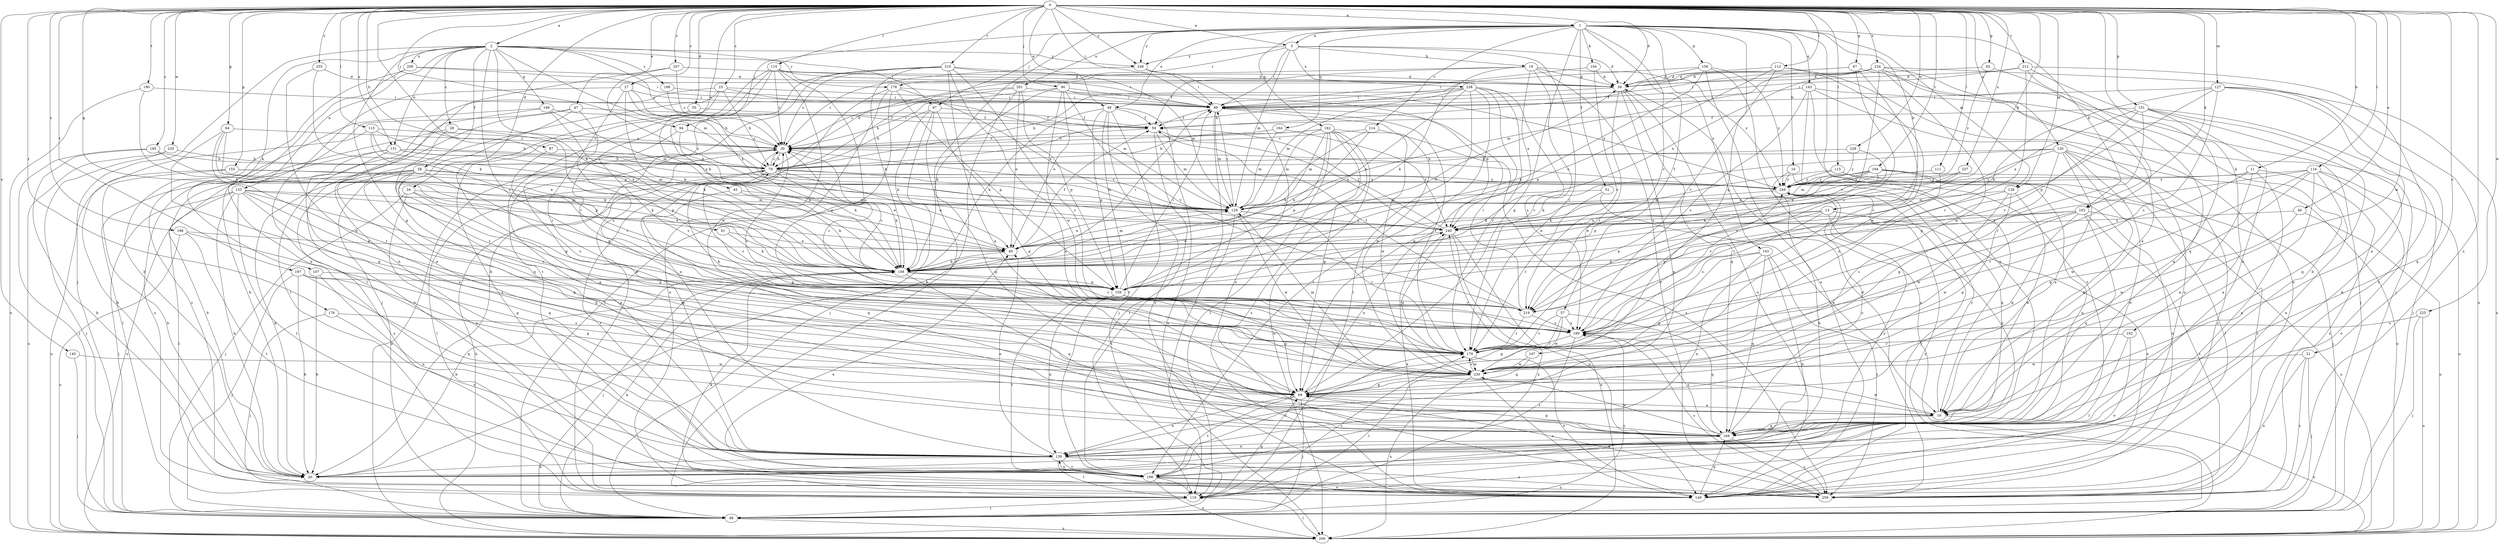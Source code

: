 strict digraph  {
0;
1;
2;
5;
10;
11;
13;
16;
19;
20;
21;
23;
27;
28;
30;
34;
35;
39;
45;
46;
47;
48;
49;
51;
57;
58;
59;
61;
62;
64;
67;
69;
79;
87;
89;
90;
94;
97;
98;
102;
103;
104;
107;
108;
110;
111;
112;
113;
115;
116;
119;
127;
128;
129;
130;
131;
133;
139;
140;
143;
149;
151;
155;
156;
159;
162;
163;
164;
167;
168;
169;
176;
178;
179;
185;
186;
188;
189;
190;
194;
197;
198;
201;
208;
209;
210;
212;
214;
219;
220;
225;
228;
230;
234;
237;
238;
240;
248;
249;
255;
257;
259;
0 -> 1  [label=a];
0 -> 2  [label=a];
0 -> 5  [label=a];
0 -> 11  [label=b];
0 -> 13  [label=b];
0 -> 21  [label=c];
0 -> 23  [label=c];
0 -> 27  [label=c];
0 -> 34  [label=d];
0 -> 35  [label=d];
0 -> 39  [label=d];
0 -> 45  [label=e];
0 -> 46  [label=e];
0 -> 47  [label=e];
0 -> 48  [label=e];
0 -> 61  [label=g];
0 -> 62  [label=g];
0 -> 64  [label=g];
0 -> 67  [label=g];
0 -> 79  [label=h];
0 -> 87  [label=i];
0 -> 89  [label=i];
0 -> 90  [label=j];
0 -> 94  [label=j];
0 -> 102  [label=k];
0 -> 103  [label=k];
0 -> 110  [label=l];
0 -> 111  [label=l];
0 -> 112  [label=l];
0 -> 113  [label=l];
0 -> 115  [label=l];
0 -> 116  [label=l];
0 -> 127  [label=m];
0 -> 128  [label=m];
0 -> 130  [label=n];
0 -> 131  [label=n];
0 -> 140  [label=o];
0 -> 151  [label=p];
0 -> 155  [label=p];
0 -> 176  [label=r];
0 -> 185  [label=s];
0 -> 186  [label=s];
0 -> 190  [label=t];
0 -> 194  [label=t];
0 -> 197  [label=t];
0 -> 210  [label=v];
0 -> 212  [label=v];
0 -> 220  [label=w];
0 -> 225  [label=w];
0 -> 228  [label=w];
0 -> 230  [label=w];
0 -> 234  [label=x];
0 -> 237  [label=x];
0 -> 248  [label=y];
0 -> 255  [label=z];
0 -> 257  [label=z];
0 -> 259  [label=z];
1 -> 5  [label=a];
1 -> 10  [label=a];
1 -> 13  [label=b];
1 -> 16  [label=b];
1 -> 48  [label=e];
1 -> 51  [label=f];
1 -> 57  [label=f];
1 -> 69  [label=g];
1 -> 94  [label=j];
1 -> 97  [label=j];
1 -> 103  [label=k];
1 -> 104  [label=k];
1 -> 119  [label=l];
1 -> 128  [label=m];
1 -> 143  [label=o];
1 -> 156  [label=p];
1 -> 162  [label=q];
1 -> 163  [label=q];
1 -> 164  [label=q];
1 -> 167  [label=q];
1 -> 201  [label=u];
1 -> 214  [label=v];
1 -> 219  [label=v];
1 -> 248  [label=y];
2 -> 28  [label=c];
2 -> 30  [label=c];
2 -> 58  [label=f];
2 -> 69  [label=g];
2 -> 97  [label=j];
2 -> 98  [label=j];
2 -> 107  [label=k];
2 -> 108  [label=k];
2 -> 129  [label=m];
2 -> 131  [label=n];
2 -> 133  [label=n];
2 -> 168  [label=q];
2 -> 178  [label=r];
2 -> 188  [label=s];
2 -> 189  [label=s];
2 -> 208  [label=u];
2 -> 248  [label=y];
5 -> 19  [label=b];
5 -> 39  [label=d];
5 -> 89  [label=i];
5 -> 129  [label=m];
5 -> 178  [label=r];
5 -> 179  [label=r];
5 -> 238  [label=x];
5 -> 248  [label=y];
10 -> 169  [label=q];
10 -> 209  [label=u];
10 -> 230  [label=w];
10 -> 249  [label=y];
11 -> 10  [label=a];
11 -> 139  [label=n];
11 -> 179  [label=r];
11 -> 249  [label=y];
11 -> 259  [label=z];
13 -> 49  [label=e];
13 -> 149  [label=o];
13 -> 159  [label=p];
13 -> 169  [label=q];
13 -> 189  [label=s];
13 -> 240  [label=x];
16 -> 20  [label=b];
16 -> 169  [label=q];
16 -> 249  [label=y];
19 -> 39  [label=d];
19 -> 59  [label=f];
19 -> 79  [label=h];
19 -> 108  [label=k];
19 -> 179  [label=r];
19 -> 240  [label=x];
19 -> 249  [label=y];
19 -> 259  [label=z];
21 -> 98  [label=j];
21 -> 149  [label=o];
21 -> 230  [label=w];
21 -> 259  [label=z];
23 -> 79  [label=h];
23 -> 89  [label=i];
23 -> 98  [label=j];
23 -> 119  [label=l];
23 -> 129  [label=m];
23 -> 259  [label=z];
27 -> 30  [label=c];
27 -> 89  [label=i];
27 -> 108  [label=k];
27 -> 179  [label=r];
27 -> 198  [label=t];
27 -> 240  [label=x];
28 -> 30  [label=c];
28 -> 159  [label=p];
28 -> 179  [label=r];
28 -> 259  [label=z];
30 -> 79  [label=h];
30 -> 108  [label=k];
30 -> 139  [label=n];
30 -> 189  [label=s];
30 -> 209  [label=u];
34 -> 10  [label=a];
34 -> 98  [label=j];
34 -> 129  [label=m];
34 -> 139  [label=n];
34 -> 159  [label=p];
35 -> 59  [label=f];
35 -> 69  [label=g];
39 -> 89  [label=i];
39 -> 139  [label=n];
39 -> 149  [label=o];
39 -> 169  [label=q];
39 -> 179  [label=r];
45 -> 108  [label=k];
45 -> 129  [label=m];
45 -> 169  [label=q];
46 -> 209  [label=u];
46 -> 230  [label=w];
46 -> 240  [label=x];
47 -> 20  [label=b];
47 -> 59  [label=f];
47 -> 149  [label=o];
47 -> 169  [label=q];
47 -> 189  [label=s];
48 -> 59  [label=f];
48 -> 98  [label=j];
48 -> 108  [label=k];
48 -> 149  [label=o];
48 -> 159  [label=p];
48 -> 198  [label=t];
48 -> 209  [label=u];
49 -> 59  [label=f];
49 -> 108  [label=k];
49 -> 129  [label=m];
51 -> 10  [label=a];
51 -> 129  [label=m];
51 -> 179  [label=r];
57 -> 69  [label=g];
57 -> 169  [label=q];
57 -> 179  [label=r];
57 -> 189  [label=s];
57 -> 230  [label=w];
58 -> 20  [label=b];
58 -> 49  [label=e];
58 -> 69  [label=g];
58 -> 169  [label=q];
58 -> 189  [label=s];
58 -> 209  [label=u];
58 -> 230  [label=w];
58 -> 249  [label=y];
58 -> 259  [label=z];
59 -> 30  [label=c];
59 -> 119  [label=l];
59 -> 129  [label=m];
59 -> 240  [label=x];
61 -> 49  [label=e];
61 -> 108  [label=k];
62 -> 39  [label=d];
62 -> 189  [label=s];
62 -> 249  [label=y];
64 -> 30  [label=c];
64 -> 49  [label=e];
64 -> 69  [label=g];
64 -> 108  [label=k];
64 -> 179  [label=r];
67 -> 39  [label=d];
67 -> 59  [label=f];
67 -> 98  [label=j];
67 -> 179  [label=r];
67 -> 189  [label=s];
69 -> 10  [label=a];
69 -> 98  [label=j];
69 -> 139  [label=n];
69 -> 198  [label=t];
69 -> 240  [label=x];
79 -> 30  [label=c];
79 -> 49  [label=e];
79 -> 108  [label=k];
79 -> 119  [label=l];
79 -> 129  [label=m];
79 -> 198  [label=t];
79 -> 249  [label=y];
87 -> 79  [label=h];
87 -> 219  [label=v];
89 -> 59  [label=f];
89 -> 119  [label=l];
89 -> 129  [label=m];
89 -> 179  [label=r];
89 -> 230  [label=w];
90 -> 10  [label=a];
90 -> 30  [label=c];
90 -> 49  [label=e];
90 -> 89  [label=i];
90 -> 108  [label=k];
90 -> 219  [label=v];
90 -> 240  [label=x];
90 -> 249  [label=y];
94 -> 30  [label=c];
94 -> 108  [label=k];
94 -> 189  [label=s];
97 -> 59  [label=f];
97 -> 69  [label=g];
97 -> 79  [label=h];
97 -> 98  [label=j];
97 -> 108  [label=k];
97 -> 169  [label=q];
98 -> 108  [label=k];
98 -> 189  [label=s];
98 -> 209  [label=u];
98 -> 240  [label=x];
98 -> 249  [label=y];
102 -> 119  [label=l];
102 -> 149  [label=o];
102 -> 179  [label=r];
103 -> 49  [label=e];
103 -> 69  [label=g];
103 -> 169  [label=q];
103 -> 189  [label=s];
103 -> 209  [label=u];
103 -> 230  [label=w];
103 -> 240  [label=x];
103 -> 259  [label=z];
104 -> 39  [label=d];
104 -> 89  [label=i];
104 -> 219  [label=v];
107 -> 20  [label=b];
107 -> 139  [label=n];
107 -> 159  [label=p];
108 -> 20  [label=b];
108 -> 39  [label=d];
108 -> 89  [label=i];
108 -> 98  [label=j];
108 -> 159  [label=p];
108 -> 169  [label=q];
108 -> 219  [label=v];
110 -> 30  [label=c];
110 -> 39  [label=d];
110 -> 89  [label=i];
110 -> 108  [label=k];
110 -> 179  [label=r];
110 -> 189  [label=s];
110 -> 198  [label=t];
110 -> 230  [label=w];
111 -> 189  [label=s];
111 -> 249  [label=y];
112 -> 39  [label=d];
112 -> 149  [label=o];
112 -> 159  [label=p];
112 -> 219  [label=v];
112 -> 230  [label=w];
113 -> 20  [label=b];
113 -> 30  [label=c];
113 -> 79  [label=h];
113 -> 159  [label=p];
113 -> 240  [label=x];
115 -> 108  [label=k];
115 -> 139  [label=n];
115 -> 149  [label=o];
115 -> 249  [label=y];
116 -> 10  [label=a];
116 -> 69  [label=g];
116 -> 139  [label=n];
116 -> 149  [label=o];
116 -> 159  [label=p];
116 -> 209  [label=u];
116 -> 230  [label=w];
116 -> 249  [label=y];
119 -> 69  [label=g];
119 -> 98  [label=j];
119 -> 179  [label=r];
127 -> 10  [label=a];
127 -> 89  [label=i];
127 -> 108  [label=k];
127 -> 159  [label=p];
127 -> 169  [label=q];
127 -> 189  [label=s];
127 -> 209  [label=u];
128 -> 10  [label=a];
128 -> 69  [label=g];
128 -> 129  [label=m];
128 -> 219  [label=v];
128 -> 230  [label=w];
129 -> 30  [label=c];
129 -> 49  [label=e];
129 -> 89  [label=i];
129 -> 179  [label=r];
129 -> 198  [label=t];
129 -> 230  [label=w];
129 -> 240  [label=x];
130 -> 10  [label=a];
130 -> 69  [label=g];
130 -> 79  [label=h];
130 -> 108  [label=k];
130 -> 139  [label=n];
130 -> 169  [label=q];
130 -> 179  [label=r];
130 -> 209  [label=u];
130 -> 259  [label=z];
131 -> 10  [label=a];
131 -> 20  [label=b];
131 -> 79  [label=h];
131 -> 119  [label=l];
131 -> 129  [label=m];
131 -> 249  [label=y];
133 -> 20  [label=b];
133 -> 49  [label=e];
133 -> 69  [label=g];
133 -> 98  [label=j];
133 -> 119  [label=l];
133 -> 129  [label=m];
133 -> 169  [label=q];
133 -> 189  [label=s];
133 -> 198  [label=t];
139 -> 20  [label=b];
139 -> 30  [label=c];
139 -> 49  [label=e];
139 -> 119  [label=l];
139 -> 198  [label=t];
139 -> 259  [label=z];
140 -> 98  [label=j];
140 -> 230  [label=w];
143 -> 20  [label=b];
143 -> 69  [label=g];
143 -> 108  [label=k];
143 -> 139  [label=n];
143 -> 169  [label=q];
143 -> 259  [label=z];
149 -> 49  [label=e];
149 -> 108  [label=k];
149 -> 169  [label=q];
149 -> 240  [label=x];
149 -> 249  [label=y];
151 -> 10  [label=a];
151 -> 20  [label=b];
151 -> 59  [label=f];
151 -> 98  [label=j];
151 -> 169  [label=q];
151 -> 179  [label=r];
151 -> 219  [label=v];
151 -> 240  [label=x];
155 -> 20  [label=b];
155 -> 49  [label=e];
155 -> 209  [label=u];
155 -> 249  [label=y];
156 -> 39  [label=d];
156 -> 79  [label=h];
156 -> 149  [label=o];
156 -> 159  [label=p];
156 -> 209  [label=u];
156 -> 249  [label=y];
159 -> 30  [label=c];
159 -> 69  [label=g];
159 -> 89  [label=i];
159 -> 139  [label=n];
159 -> 179  [label=r];
159 -> 198  [label=t];
159 -> 219  [label=v];
162 -> 30  [label=c];
162 -> 69  [label=g];
162 -> 79  [label=h];
162 -> 108  [label=k];
162 -> 119  [label=l];
162 -> 129  [label=m];
162 -> 159  [label=p];
162 -> 209  [label=u];
162 -> 230  [label=w];
162 -> 259  [label=z];
163 -> 89  [label=i];
163 -> 98  [label=j];
163 -> 149  [label=o];
163 -> 169  [label=q];
163 -> 189  [label=s];
163 -> 198  [label=t];
164 -> 30  [label=c];
164 -> 129  [label=m];
164 -> 240  [label=x];
167 -> 69  [label=g];
167 -> 230  [label=w];
168 -> 10  [label=a];
168 -> 59  [label=f];
168 -> 108  [label=k];
168 -> 129  [label=m];
168 -> 259  [label=z];
169 -> 69  [label=g];
169 -> 139  [label=n];
169 -> 189  [label=s];
169 -> 230  [label=w];
169 -> 249  [label=y];
169 -> 259  [label=z];
176 -> 98  [label=j];
176 -> 139  [label=n];
176 -> 189  [label=s];
178 -> 89  [label=i];
178 -> 98  [label=j];
178 -> 139  [label=n];
178 -> 149  [label=o];
178 -> 159  [label=p];
178 -> 240  [label=x];
179 -> 30  [label=c];
179 -> 79  [label=h];
179 -> 149  [label=o];
179 -> 230  [label=w];
185 -> 20  [label=b];
185 -> 79  [label=h];
185 -> 98  [label=j];
185 -> 108  [label=k];
186 -> 49  [label=e];
186 -> 69  [label=g];
186 -> 198  [label=t];
186 -> 209  [label=u];
188 -> 79  [label=h];
188 -> 89  [label=i];
189 -> 179  [label=r];
189 -> 198  [label=t];
189 -> 249  [label=y];
190 -> 89  [label=i];
190 -> 108  [label=k];
190 -> 209  [label=u];
194 -> 98  [label=j];
194 -> 108  [label=k];
194 -> 119  [label=l];
194 -> 129  [label=m];
194 -> 159  [label=p];
194 -> 240  [label=x];
194 -> 249  [label=y];
194 -> 259  [label=z];
197 -> 20  [label=b];
197 -> 69  [label=g];
197 -> 98  [label=j];
197 -> 159  [label=p];
197 -> 169  [label=q];
198 -> 119  [label=l];
198 -> 139  [label=n];
198 -> 149  [label=o];
198 -> 179  [label=r];
198 -> 209  [label=u];
198 -> 249  [label=y];
198 -> 259  [label=z];
201 -> 20  [label=b];
201 -> 30  [label=c];
201 -> 49  [label=e];
201 -> 79  [label=h];
201 -> 89  [label=i];
201 -> 159  [label=p];
208 -> 20  [label=b];
208 -> 39  [label=d];
208 -> 89  [label=i];
208 -> 139  [label=n];
209 -> 79  [label=h];
209 -> 119  [label=l];
210 -> 10  [label=a];
210 -> 20  [label=b];
210 -> 30  [label=c];
210 -> 39  [label=d];
210 -> 108  [label=k];
210 -> 119  [label=l];
210 -> 129  [label=m];
210 -> 179  [label=r];
210 -> 230  [label=w];
212 -> 39  [label=d];
212 -> 89  [label=i];
212 -> 139  [label=n];
212 -> 169  [label=q];
212 -> 179  [label=r];
212 -> 259  [label=z];
214 -> 30  [label=c];
214 -> 108  [label=k];
214 -> 129  [label=m];
214 -> 259  [label=z];
219 -> 30  [label=c];
219 -> 59  [label=f];
219 -> 89  [label=i];
219 -> 179  [label=r];
219 -> 189  [label=s];
220 -> 79  [label=h];
220 -> 98  [label=j];
220 -> 209  [label=u];
225 -> 98  [label=j];
225 -> 189  [label=s];
225 -> 209  [label=u];
228 -> 79  [label=h];
228 -> 219  [label=v];
228 -> 249  [label=y];
230 -> 69  [label=g];
230 -> 119  [label=l];
230 -> 129  [label=m];
230 -> 149  [label=o];
230 -> 179  [label=r];
230 -> 209  [label=u];
234 -> 10  [label=a];
234 -> 20  [label=b];
234 -> 39  [label=d];
234 -> 89  [label=i];
234 -> 129  [label=m];
234 -> 209  [label=u];
234 -> 219  [label=v];
234 -> 230  [label=w];
234 -> 240  [label=x];
237 -> 108  [label=k];
237 -> 240  [label=x];
237 -> 249  [label=y];
238 -> 49  [label=e];
238 -> 69  [label=g];
238 -> 79  [label=h];
238 -> 89  [label=i];
238 -> 119  [label=l];
238 -> 129  [label=m];
238 -> 179  [label=r];
238 -> 189  [label=s];
238 -> 198  [label=t];
240 -> 49  [label=e];
240 -> 59  [label=f];
240 -> 149  [label=o];
240 -> 209  [label=u];
240 -> 230  [label=w];
248 -> 30  [label=c];
248 -> 89  [label=i];
248 -> 149  [label=o];
249 -> 30  [label=c];
249 -> 129  [label=m];
255 -> 39  [label=d];
255 -> 69  [label=g];
255 -> 108  [label=k];
257 -> 30  [label=c];
257 -> 39  [label=d];
257 -> 139  [label=n];
257 -> 240  [label=x];
259 -> 39  [label=d];
259 -> 69  [label=g];
259 -> 189  [label=s];
}
